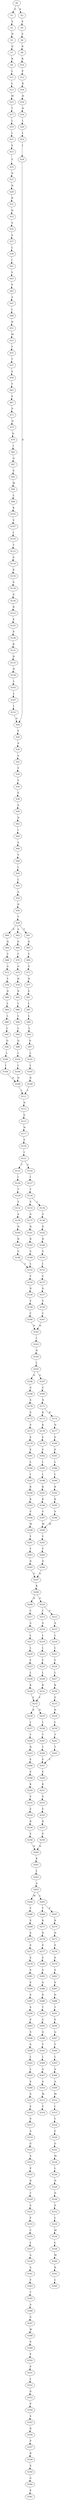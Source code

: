 strict digraph  {
	S0 -> S1 [ label = S ];
	S0 -> S2 [ label = K ];
	S1 -> S3 [ label = V ];
	S2 -> S4 [ label = S ];
	S3 -> S5 [ label = D ];
	S4 -> S6 [ label = S ];
	S5 -> S7 [ label = Q ];
	S6 -> S8 [ label = R ];
	S7 -> S9 [ label = K ];
	S8 -> S10 [ label = R ];
	S9 -> S11 [ label = L ];
	S10 -> S12 [ label = P ];
	S11 -> S13 [ label = L ];
	S12 -> S14 [ label = R ];
	S13 -> S15 [ label = M ];
	S14 -> S16 [ label = H ];
	S15 -> S17 [ label = T ];
	S16 -> S18 [ label = N ];
	S17 -> S19 [ label = L ];
	S18 -> S20 [ label = L ];
	S19 -> S21 [ label = I ];
	S20 -> S22 [ label = L ];
	S21 -> S23 [ label = E ];
	S22 -> S24 [ label = I ];
	S23 -> S25 [ label = Y ];
	S24 -> S26 [ label = D ];
	S25 -> S27 [ label = N ];
	S26 -> S28 [ label = V ];
	S27 -> S29 [ label = N ];
	S28 -> S30 [ label = A ];
	S29 -> S31 [ label = R ];
	S30 -> S32 [ label = G ];
	S31 -> S33 [ label = H ];
	S32 -> S34 [ label = V ];
	S33 -> S35 [ label = A ];
	S34 -> S36 [ label = V ];
	S35 -> S37 [ label = A ];
	S36 -> S38 [ label = E ];
	S37 -> S39 [ label = L ];
	S38 -> S40 [ label = S ];
	S39 -> S41 [ label = I ];
	S40 -> S42 [ label = D ];
	S41 -> S43 [ label = V ];
	S42 -> S44 [ label = I ];
	S43 -> S45 [ label = P ];
	S44 -> S46 [ label = A ];
	S45 -> S47 [ label = A ];
	S46 -> S48 [ label = V ];
	S47 -> S49 [ label = I ];
	S48 -> S50 [ label = L ];
	S49 -> S51 [ label = D ];
	S50 -> S52 [ label = L ];
	S51 -> S53 [ label = M ];
	S52 -> S54 [ label = A ];
	S53 -> S55 [ label = T ];
	S54 -> S56 [ label = D ];
	S55 -> S57 [ label = T ];
	S56 -> S58 [ label = T ];
	S57 -> S59 [ label = S ];
	S58 -> S60 [ label = S ];
	S58 -> S61 [ label = T ];
	S58 -> S62 [ label = A ];
	S59 -> S63 [ label = Y ];
	S60 -> S64 [ label = Q ];
	S61 -> S65 [ label = Q ];
	S62 -> S66 [ label = Q ];
	S63 -> S67 [ label = E ];
	S64 -> S68 [ label = C ];
	S65 -> S69 [ label = C ];
	S66 -> S70 [ label = C ];
	S67 -> S71 [ label = P ];
	S68 -> S72 [ label = G ];
	S69 -> S73 [ label = G ];
	S70 -> S74 [ label = G ];
	S71 -> S75 [ label = N ];
	S72 -> S76 [ label = Y ];
	S73 -> S77 [ label = H ];
	S74 -> S78 [ label = H ];
	S75 -> S79 [ label = Q ];
	S76 -> S80 [ label = D ];
	S77 -> S81 [ label = E ];
	S78 -> S82 [ label = D ];
	S79 -> S83 [ label = I ];
	S80 -> S84 [ label = L ];
	S81 -> S85 [ label = L ];
	S82 -> S86 [ label = L ];
	S83 -> S87 [ label = Q ];
	S84 -> S88 [ label = L ];
	S85 -> S89 [ label = L ];
	S86 -> S90 [ label = L ];
	S87 -> S91 [ label = E ];
	S88 -> S92 [ label = L ];
	S89 -> S93 [ label = L ];
	S90 -> S94 [ label = L ];
	S91 -> S95 [ label = M ];
	S92 -> S96 [ label = Q ];
	S93 -> S97 [ label = Q ];
	S94 -> S98 [ label = Q ];
	S95 -> S99 [ label = L ];
	S96 -> S100 [ label = L ];
	S97 -> S101 [ label = L ];
	S98 -> S102 [ label = L ];
	S99 -> S103 [ label = K ];
	S100 -> S104 [ label = I ];
	S101 -> S105 [ label = I ];
	S102 -> S106 [ label = I ];
	S103 -> S107 [ label = V ];
	S104 -> S108 [ label = D ];
	S105 -> S109 [ label = D ];
	S106 -> S108 [ label = D ];
	S107 -> S110 [ label = I ];
	S108 -> S111 [ label = L ];
	S109 -> S111 [ label = L ];
	S110 -> S112 [ label = T ];
	S111 -> S113 [ label = N ];
	S112 -> S114 [ label = P ];
	S113 -> S115 [ label = E ];
	S114 -> S116 [ label = R ];
	S115 -> S117 [ label = N ];
	S116 -> S118 [ label = S ];
	S117 -> S119 [ label = E ];
	S118 -> S120 [ label = S ];
	S119 -> S121 [ label = I ];
	S120 -> S122 [ label = R ];
	S121 -> S123 [ label = T ];
	S121 -> S124 [ label = A ];
	S122 -> S125 [ label = K ];
	S123 -> S126 [ label = I ];
	S124 -> S127 [ label = I ];
	S125 -> S128 [ label = P ];
	S126 -> S129 [ label = T ];
	S127 -> S130 [ label = T ];
	S128 -> S131 [ label = R ];
	S129 -> S132 [ label = V ];
	S130 -> S133 [ label = V ];
	S130 -> S134 [ label = I ];
	S131 -> S135 [ label = H ];
	S132 -> S136 [ label = A ];
	S133 -> S137 [ label = A ];
	S134 -> S138 [ label = A ];
	S135 -> S139 [ label = N ];
	S136 -> S140 [ label = N ];
	S137 -> S141 [ label = N ];
	S138 -> S142 [ label = D ];
	S139 -> S143 [ label = L ];
	S140 -> S144 [ label = R ];
	S141 -> S145 [ label = R ];
	S142 -> S146 [ label = R ];
	S143 -> S147 [ label = L ];
	S144 -> S148 [ label = G ];
	S145 -> S149 [ label = G ];
	S146 -> S150 [ label = G ];
	S147 -> S151 [ label = I ];
	S148 -> S152 [ label = L ];
	S149 -> S152 [ label = L ];
	S150 -> S153 [ label = L ];
	S151 -> S26 [ label = D ];
	S152 -> S154 [ label = V ];
	S153 -> S155 [ label = V ];
	S154 -> S156 [ label = D ];
	S155 -> S157 [ label = D ];
	S156 -> S158 [ label = V ];
	S157 -> S159 [ label = V ];
	S158 -> S160 [ label = C ];
	S159 -> S161 [ label = C ];
	S160 -> S162 [ label = N ];
	S161 -> S162 [ label = N ];
	S162 -> S163 [ label = I ];
	S163 -> S164 [ label = N ];
	S164 -> S165 [ label = L ];
	S165 -> S166 [ label = D ];
	S165 -> S167 [ label = E ];
	S166 -> S168 [ label = G ];
	S167 -> S169 [ label = G ];
	S168 -> S170 [ label = S ];
	S169 -> S171 [ label = N ];
	S170 -> S172 [ label = S ];
	S171 -> S173 [ label = K ];
	S171 -> S174 [ label = R ];
	S172 -> S175 [ label = S ];
	S173 -> S176 [ label = K ];
	S174 -> S177 [ label = N ];
	S175 -> S178 [ label = E ];
	S176 -> S179 [ label = E ];
	S177 -> S180 [ label = E ];
	S178 -> S181 [ label = E ];
	S179 -> S182 [ label = E ];
	S180 -> S183 [ label = E ];
	S181 -> S184 [ label = L ];
	S182 -> S185 [ label = L ];
	S183 -> S186 [ label = L ];
	S184 -> S187 [ label = I ];
	S185 -> S188 [ label = L ];
	S186 -> S189 [ label = L ];
	S187 -> S190 [ label = K ];
	S188 -> S191 [ label = K ];
	S189 -> S192 [ label = K ];
	S190 -> S193 [ label = K ];
	S191 -> S194 [ label = K ];
	S192 -> S195 [ label = K ];
	S193 -> S196 [ label = V ];
	S194 -> S197 [ label = V ];
	S195 -> S198 [ label = V ];
	S196 -> S199 [ label = M ];
	S197 -> S200 [ label = M ];
	S198 -> S200 [ label = M ];
	S199 -> S201 [ label = Y ];
	S200 -> S202 [ label = Y ];
	S201 -> S203 [ label = Y ];
	S202 -> S204 [ label = Y ];
	S203 -> S205 [ label = D ];
	S204 -> S206 [ label = D ];
	S205 -> S207 [ label = G ];
	S206 -> S207 [ label = G ];
	S207 -> S208 [ label = K ];
	S208 -> S209 [ label = D ];
	S208 -> S210 [ label = E ];
	S209 -> S211 [ label = C ];
	S210 -> S212 [ label = S ];
	S210 -> S213 [ label = C ];
	S211 -> S214 [ label = A ];
	S212 -> S215 [ label = A ];
	S213 -> S216 [ label = A ];
	S214 -> S217 [ label = L ];
	S215 -> S218 [ label = L ];
	S216 -> S219 [ label = L ];
	S217 -> S220 [ label = L ];
	S218 -> S221 [ label = L ];
	S219 -> S222 [ label = L ];
	S220 -> S223 [ label = F ];
	S221 -> S224 [ label = Y ];
	S222 -> S225 [ label = F ];
	S223 -> S226 [ label = L ];
	S224 -> S227 [ label = L ];
	S225 -> S228 [ label = L ];
	S226 -> S229 [ label = K ];
	S227 -> S230 [ label = K ];
	S228 -> S231 [ label = K ];
	S229 -> S232 [ label = E ];
	S230 -> S233 [ label = E ];
	S231 -> S232 [ label = E ];
	S232 -> S234 [ label = N ];
	S232 -> S235 [ label = D ];
	S233 -> S236 [ label = D ];
	S234 -> S237 [ label = L ];
	S235 -> S238 [ label = L ];
	S236 -> S239 [ label = L ];
	S237 -> S240 [ label = T ];
	S238 -> S241 [ label = T ];
	S239 -> S242 [ label = T ];
	S240 -> S243 [ label = N ];
	S241 -> S244 [ label = T ];
	S242 -> S245 [ label = T ];
	S243 -> S246 [ label = E ];
	S244 -> S247 [ label = E ];
	S245 -> S247 [ label = E ];
	S246 -> S248 [ label = E ];
	S247 -> S249 [ label = E ];
	S248 -> S250 [ label = K ];
	S249 -> S251 [ label = K ];
	S250 -> S252 [ label = V ];
	S251 -> S253 [ label = V ];
	S252 -> S254 [ label = E ];
	S253 -> S255 [ label = E ];
	S254 -> S256 [ label = R ];
	S255 -> S257 [ label = R ];
	S256 -> S258 [ label = V ];
	S257 -> S259 [ label = V ];
	S258 -> S260 [ label = D ];
	S259 -> S260 [ label = D ];
	S260 -> S261 [ label = K ];
	S261 -> S262 [ label = L ];
	S262 -> S263 [ label = A ];
	S263 -> S264 [ label = M ];
	S263 -> S265 [ label = L ];
	S264 -> S266 [ label = V ];
	S265 -> S267 [ label = F ];
	S265 -> S268 [ label = Y ];
	S266 -> S269 [ label = E ];
	S267 -> S270 [ label = R ];
	S268 -> S271 [ label = K ];
	S269 -> S272 [ label = S ];
	S270 -> S273 [ label = N ];
	S271 -> S274 [ label = D ];
	S272 -> S275 [ label = P ];
	S273 -> S276 [ label = P ];
	S274 -> S277 [ label = P ];
	S275 -> S278 [ label = S ];
	S276 -> S279 [ label = S ];
	S277 -> S280 [ label = S ];
	S278 -> S281 [ label = S ];
	S279 -> S282 [ label = S ];
	S280 -> S283 [ label = S ];
	S281 -> S284 [ label = S ];
	S282 -> S285 [ label = S ];
	S283 -> S286 [ label = A ];
	S284 -> S287 [ label = S ];
	S285 -> S288 [ label = D ];
	S286 -> S289 [ label = D ];
	S287 -> S290 [ label = S ];
	S288 -> S291 [ label = T ];
	S289 -> S292 [ label = T ];
	S290 -> S293 [ label = P ];
	S291 -> S294 [ label = S ];
	S292 -> S295 [ label = G ];
	S293 -> S296 [ label = S ];
	S294 -> S297 [ label = Q ];
	S295 -> S298 [ label = Q ];
	S296 -> S299 [ label = S ];
	S297 -> S300 [ label = Y ];
	S298 -> S301 [ label = Y ];
	S299 -> S302 [ label = L ];
	S300 -> S303 [ label = L ];
	S301 -> S304 [ label = L ];
	S302 -> S305 [ label = L ];
	S303 -> S306 [ label = A ];
	S304 -> S307 [ label = A ];
	S305 -> S308 [ label = S ];
	S306 -> S309 [ label = A ];
	S307 -> S310 [ label = A ];
	S308 -> S311 [ label = S ];
	S309 -> S312 [ label = M ];
	S310 -> S313 [ label = M ];
	S311 -> S314 [ label = S ];
	S312 -> S315 [ label = I ];
	S313 -> S316 [ label = V ];
	S314 -> S317 [ label = S ];
	S315 -> S318 [ label = C ];
	S317 -> S319 [ label = A ];
	S318 -> S320 [ label = F ];
	S319 -> S321 [ label = G ];
	S320 -> S322 [ label = G ];
	S321 -> S323 [ label = S ];
	S322 -> S324 [ label = M ];
	S323 -> S325 [ label = P ];
	S324 -> S326 [ label = L ];
	S325 -> S327 [ label = D ];
	S326 -> S328 [ label = N ];
	S327 -> S329 [ label = T ];
	S328 -> S330 [ label = D ];
	S329 -> S331 [ label = S ];
	S330 -> S332 [ label = P ];
	S331 -> S333 [ label = P ];
	S332 -> S334 [ label = L ];
	S333 -> S335 [ label = C ];
	S334 -> S336 [ label = M ];
	S335 -> S337 [ label = L ];
	S336 -> S338 [ label = L ];
	S337 -> S339 [ label = A ];
	S338 -> S340 [ label = M ];
	S339 -> S341 [ label = A ];
	S340 -> S342 [ label = R ];
	S341 -> S343 [ label = V ];
	S342 -> S344 [ label = L ];
	S343 -> S345 [ label = T ];
	S345 -> S346 [ label = A ];
	S346 -> S347 [ label = G ];
	S347 -> S348 [ label = W ];
	S348 -> S349 [ label = S ];
	S349 -> S350 [ label = P ];
	S350 -> S351 [ label = P ];
	S351 -> S352 [ label = L ];
	S352 -> S353 [ label = G ];
	S353 -> S354 [ label = P ];
	S354 -> S355 [ label = S ];
	S355 -> S356 [ label = R ];
	S356 -> S357 [ label = P ];
	S357 -> S358 [ label = R ];
	S358 -> S359 [ label = S ];
	S359 -> S360 [ label = G ];
	S360 -> S361 [ label = P ];
}
